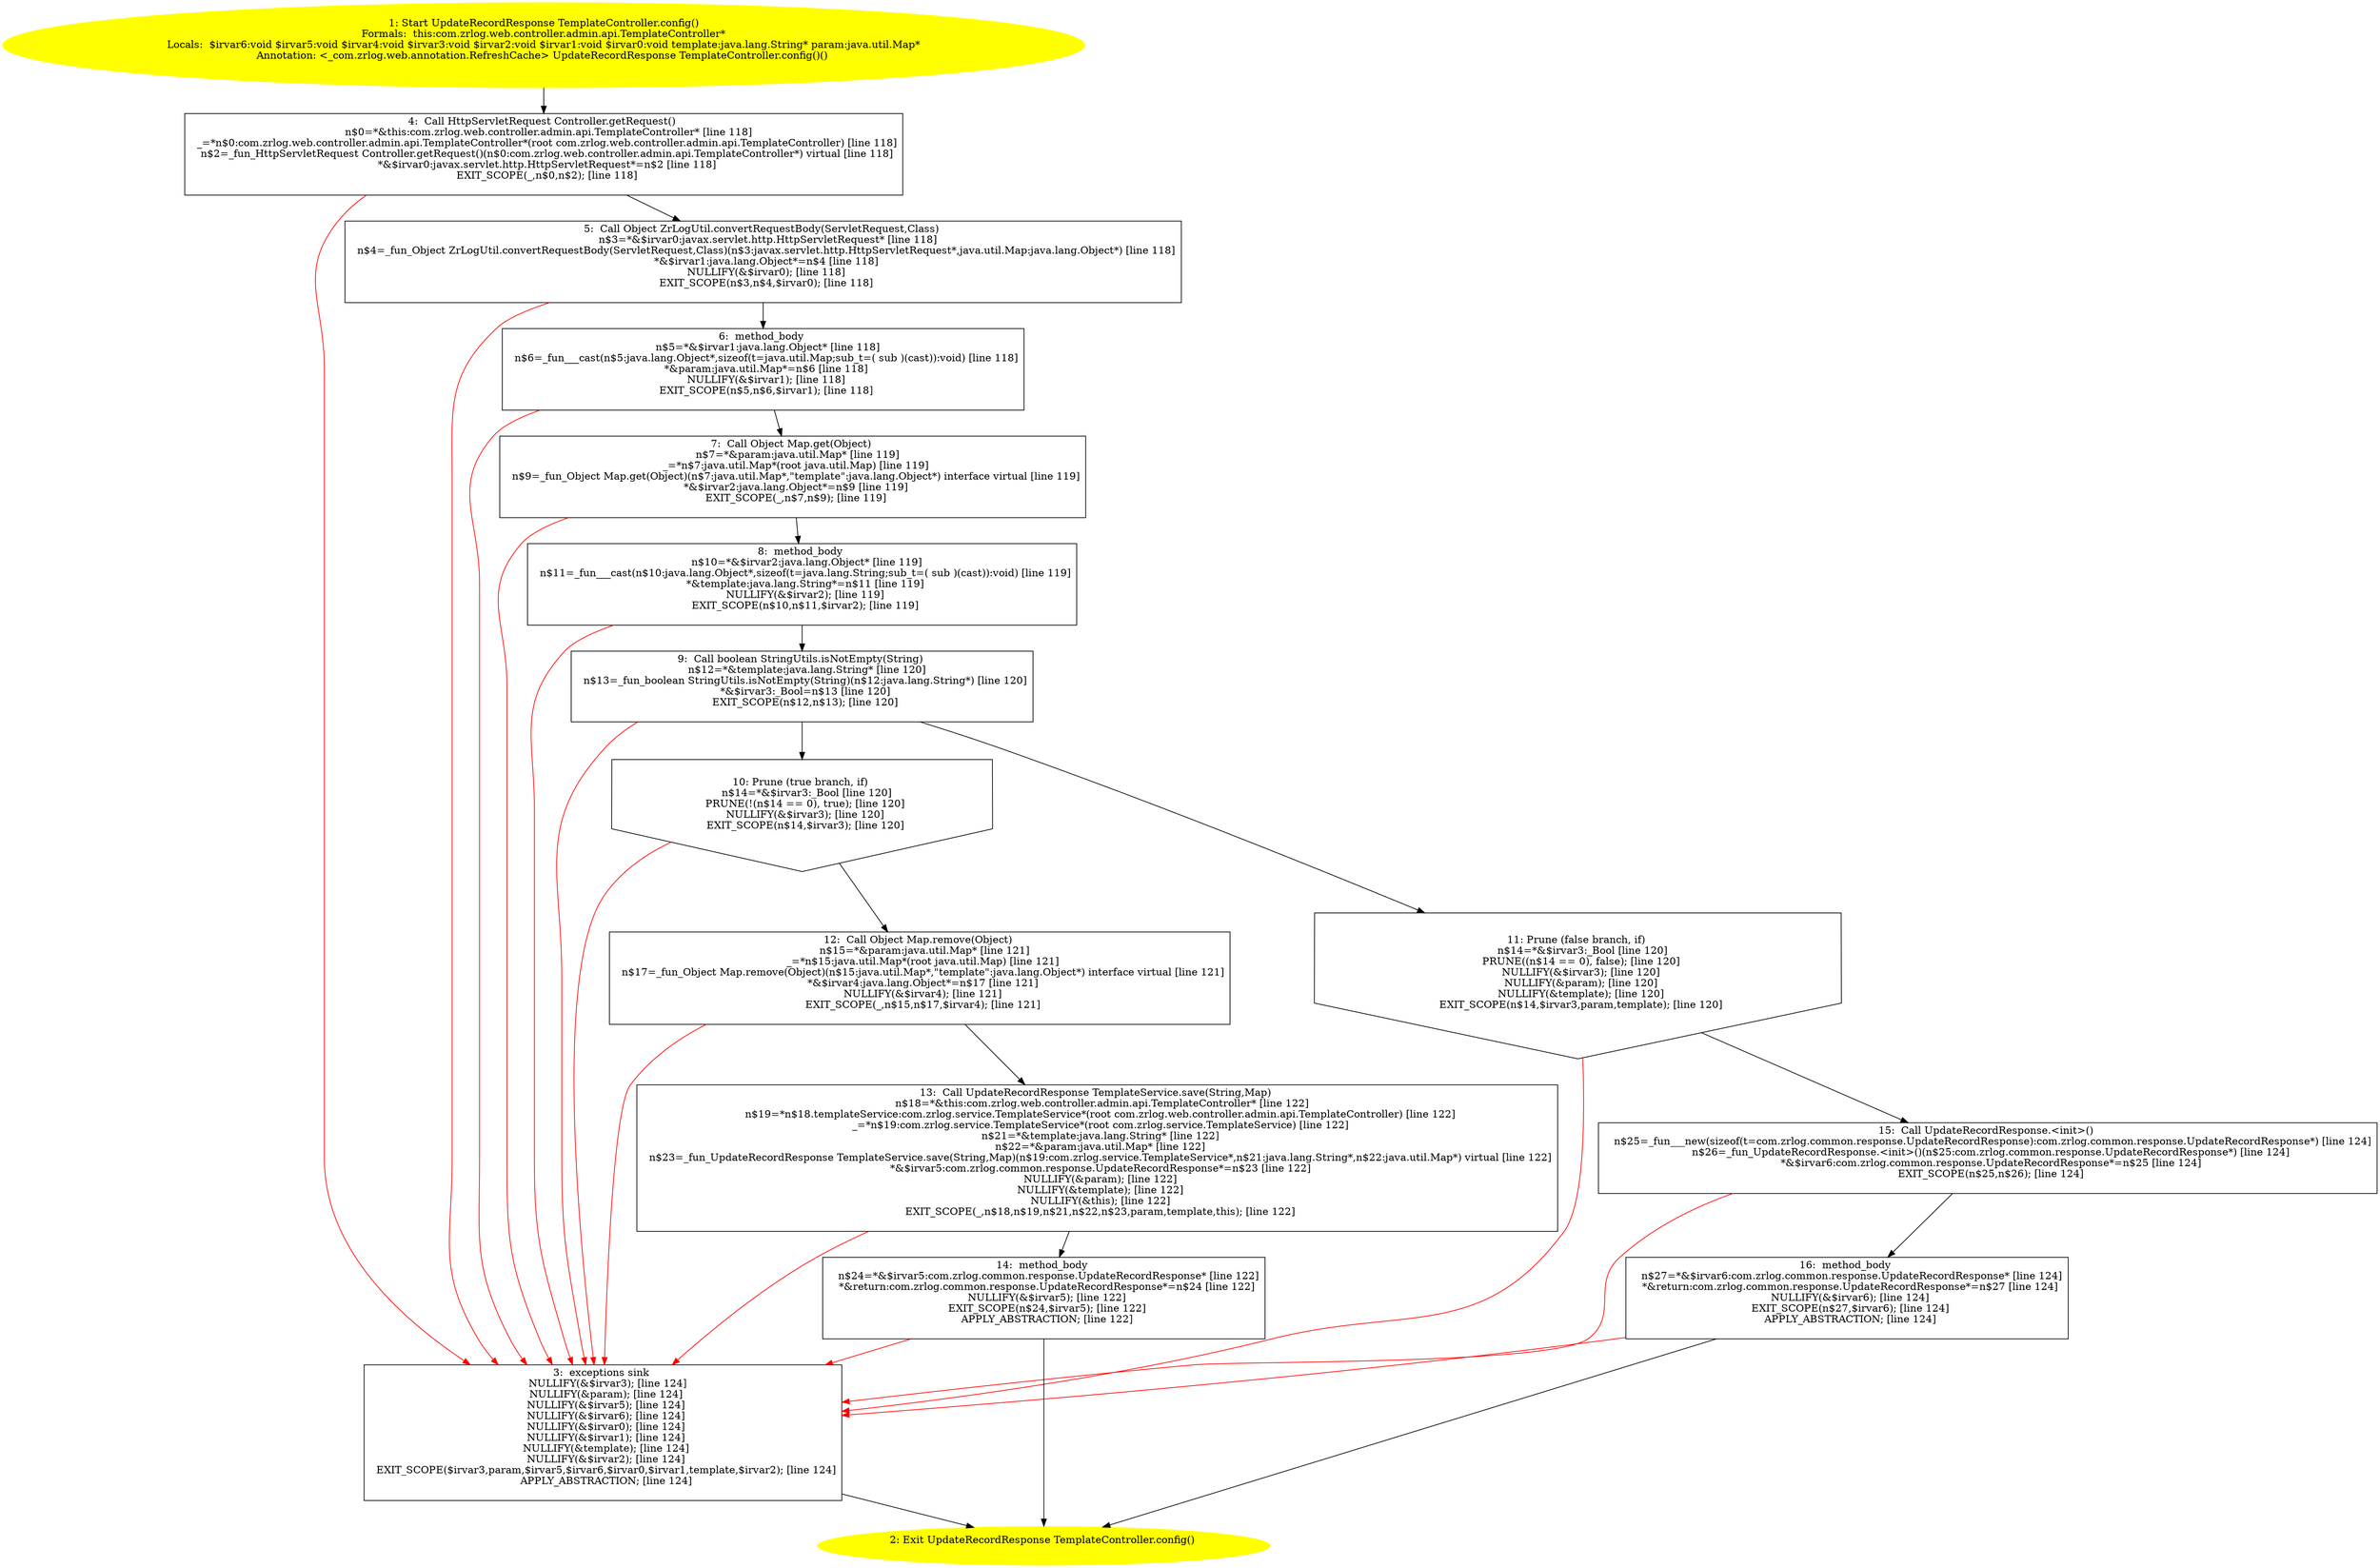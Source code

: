 /* @generated */
digraph cfg {
"com.zrlog.web.controller.admin.api.TemplateController.config():com.zrlog.common.response.UpdateRecor.e6c84313fe3f21c43548205c8472c6b4_1" [label="1: Start UpdateRecordResponse TemplateController.config()\nFormals:  this:com.zrlog.web.controller.admin.api.TemplateController*\nLocals:  $irvar6:void $irvar5:void $irvar4:void $irvar3:void $irvar2:void $irvar1:void $irvar0:void template:java.lang.String* param:java.util.Map*\nAnnotation: <_com.zrlog.web.annotation.RefreshCache> UpdateRecordResponse TemplateController.config()() \n  " color=yellow style=filled]
	

	 "com.zrlog.web.controller.admin.api.TemplateController.config():com.zrlog.common.response.UpdateRecor.e6c84313fe3f21c43548205c8472c6b4_1" -> "com.zrlog.web.controller.admin.api.TemplateController.config():com.zrlog.common.response.UpdateRecor.e6c84313fe3f21c43548205c8472c6b4_4" ;
"com.zrlog.web.controller.admin.api.TemplateController.config():com.zrlog.common.response.UpdateRecor.e6c84313fe3f21c43548205c8472c6b4_2" [label="2: Exit UpdateRecordResponse TemplateController.config() \n  " color=yellow style=filled]
	

"com.zrlog.web.controller.admin.api.TemplateController.config():com.zrlog.common.response.UpdateRecor.e6c84313fe3f21c43548205c8472c6b4_3" [label="3:  exceptions sink \n   NULLIFY(&$irvar3); [line 124]\n  NULLIFY(&param); [line 124]\n  NULLIFY(&$irvar5); [line 124]\n  NULLIFY(&$irvar6); [line 124]\n  NULLIFY(&$irvar0); [line 124]\n  NULLIFY(&$irvar1); [line 124]\n  NULLIFY(&template); [line 124]\n  NULLIFY(&$irvar2); [line 124]\n  EXIT_SCOPE($irvar3,param,$irvar5,$irvar6,$irvar0,$irvar1,template,$irvar2); [line 124]\n  APPLY_ABSTRACTION; [line 124]\n " shape="box"]
	

	 "com.zrlog.web.controller.admin.api.TemplateController.config():com.zrlog.common.response.UpdateRecor.e6c84313fe3f21c43548205c8472c6b4_3" -> "com.zrlog.web.controller.admin.api.TemplateController.config():com.zrlog.common.response.UpdateRecor.e6c84313fe3f21c43548205c8472c6b4_2" ;
"com.zrlog.web.controller.admin.api.TemplateController.config():com.zrlog.common.response.UpdateRecor.e6c84313fe3f21c43548205c8472c6b4_4" [label="4:  Call HttpServletRequest Controller.getRequest() \n   n$0=*&this:com.zrlog.web.controller.admin.api.TemplateController* [line 118]\n  _=*n$0:com.zrlog.web.controller.admin.api.TemplateController*(root com.zrlog.web.controller.admin.api.TemplateController) [line 118]\n  n$2=_fun_HttpServletRequest Controller.getRequest()(n$0:com.zrlog.web.controller.admin.api.TemplateController*) virtual [line 118]\n  *&$irvar0:javax.servlet.http.HttpServletRequest*=n$2 [line 118]\n  EXIT_SCOPE(_,n$0,n$2); [line 118]\n " shape="box"]
	

	 "com.zrlog.web.controller.admin.api.TemplateController.config():com.zrlog.common.response.UpdateRecor.e6c84313fe3f21c43548205c8472c6b4_4" -> "com.zrlog.web.controller.admin.api.TemplateController.config():com.zrlog.common.response.UpdateRecor.e6c84313fe3f21c43548205c8472c6b4_5" ;
	 "com.zrlog.web.controller.admin.api.TemplateController.config():com.zrlog.common.response.UpdateRecor.e6c84313fe3f21c43548205c8472c6b4_4" -> "com.zrlog.web.controller.admin.api.TemplateController.config():com.zrlog.common.response.UpdateRecor.e6c84313fe3f21c43548205c8472c6b4_3" [color="red" ];
"com.zrlog.web.controller.admin.api.TemplateController.config():com.zrlog.common.response.UpdateRecor.e6c84313fe3f21c43548205c8472c6b4_5" [label="5:  Call Object ZrLogUtil.convertRequestBody(ServletRequest,Class) \n   n$3=*&$irvar0:javax.servlet.http.HttpServletRequest* [line 118]\n  n$4=_fun_Object ZrLogUtil.convertRequestBody(ServletRequest,Class)(n$3:javax.servlet.http.HttpServletRequest*,java.util.Map:java.lang.Object*) [line 118]\n  *&$irvar1:java.lang.Object*=n$4 [line 118]\n  NULLIFY(&$irvar0); [line 118]\n  EXIT_SCOPE(n$3,n$4,$irvar0); [line 118]\n " shape="box"]
	

	 "com.zrlog.web.controller.admin.api.TemplateController.config():com.zrlog.common.response.UpdateRecor.e6c84313fe3f21c43548205c8472c6b4_5" -> "com.zrlog.web.controller.admin.api.TemplateController.config():com.zrlog.common.response.UpdateRecor.e6c84313fe3f21c43548205c8472c6b4_6" ;
	 "com.zrlog.web.controller.admin.api.TemplateController.config():com.zrlog.common.response.UpdateRecor.e6c84313fe3f21c43548205c8472c6b4_5" -> "com.zrlog.web.controller.admin.api.TemplateController.config():com.zrlog.common.response.UpdateRecor.e6c84313fe3f21c43548205c8472c6b4_3" [color="red" ];
"com.zrlog.web.controller.admin.api.TemplateController.config():com.zrlog.common.response.UpdateRecor.e6c84313fe3f21c43548205c8472c6b4_6" [label="6:  method_body \n   n$5=*&$irvar1:java.lang.Object* [line 118]\n  n$6=_fun___cast(n$5:java.lang.Object*,sizeof(t=java.util.Map;sub_t=( sub )(cast)):void) [line 118]\n  *&param:java.util.Map*=n$6 [line 118]\n  NULLIFY(&$irvar1); [line 118]\n  EXIT_SCOPE(n$5,n$6,$irvar1); [line 118]\n " shape="box"]
	

	 "com.zrlog.web.controller.admin.api.TemplateController.config():com.zrlog.common.response.UpdateRecor.e6c84313fe3f21c43548205c8472c6b4_6" -> "com.zrlog.web.controller.admin.api.TemplateController.config():com.zrlog.common.response.UpdateRecor.e6c84313fe3f21c43548205c8472c6b4_7" ;
	 "com.zrlog.web.controller.admin.api.TemplateController.config():com.zrlog.common.response.UpdateRecor.e6c84313fe3f21c43548205c8472c6b4_6" -> "com.zrlog.web.controller.admin.api.TemplateController.config():com.zrlog.common.response.UpdateRecor.e6c84313fe3f21c43548205c8472c6b4_3" [color="red" ];
"com.zrlog.web.controller.admin.api.TemplateController.config():com.zrlog.common.response.UpdateRecor.e6c84313fe3f21c43548205c8472c6b4_7" [label="7:  Call Object Map.get(Object) \n   n$7=*&param:java.util.Map* [line 119]\n  _=*n$7:java.util.Map*(root java.util.Map) [line 119]\n  n$9=_fun_Object Map.get(Object)(n$7:java.util.Map*,\"template\":java.lang.Object*) interface virtual [line 119]\n  *&$irvar2:java.lang.Object*=n$9 [line 119]\n  EXIT_SCOPE(_,n$7,n$9); [line 119]\n " shape="box"]
	

	 "com.zrlog.web.controller.admin.api.TemplateController.config():com.zrlog.common.response.UpdateRecor.e6c84313fe3f21c43548205c8472c6b4_7" -> "com.zrlog.web.controller.admin.api.TemplateController.config():com.zrlog.common.response.UpdateRecor.e6c84313fe3f21c43548205c8472c6b4_8" ;
	 "com.zrlog.web.controller.admin.api.TemplateController.config():com.zrlog.common.response.UpdateRecor.e6c84313fe3f21c43548205c8472c6b4_7" -> "com.zrlog.web.controller.admin.api.TemplateController.config():com.zrlog.common.response.UpdateRecor.e6c84313fe3f21c43548205c8472c6b4_3" [color="red" ];
"com.zrlog.web.controller.admin.api.TemplateController.config():com.zrlog.common.response.UpdateRecor.e6c84313fe3f21c43548205c8472c6b4_8" [label="8:  method_body \n   n$10=*&$irvar2:java.lang.Object* [line 119]\n  n$11=_fun___cast(n$10:java.lang.Object*,sizeof(t=java.lang.String;sub_t=( sub )(cast)):void) [line 119]\n  *&template:java.lang.String*=n$11 [line 119]\n  NULLIFY(&$irvar2); [line 119]\n  EXIT_SCOPE(n$10,n$11,$irvar2); [line 119]\n " shape="box"]
	

	 "com.zrlog.web.controller.admin.api.TemplateController.config():com.zrlog.common.response.UpdateRecor.e6c84313fe3f21c43548205c8472c6b4_8" -> "com.zrlog.web.controller.admin.api.TemplateController.config():com.zrlog.common.response.UpdateRecor.e6c84313fe3f21c43548205c8472c6b4_9" ;
	 "com.zrlog.web.controller.admin.api.TemplateController.config():com.zrlog.common.response.UpdateRecor.e6c84313fe3f21c43548205c8472c6b4_8" -> "com.zrlog.web.controller.admin.api.TemplateController.config():com.zrlog.common.response.UpdateRecor.e6c84313fe3f21c43548205c8472c6b4_3" [color="red" ];
"com.zrlog.web.controller.admin.api.TemplateController.config():com.zrlog.common.response.UpdateRecor.e6c84313fe3f21c43548205c8472c6b4_9" [label="9:  Call boolean StringUtils.isNotEmpty(String) \n   n$12=*&template:java.lang.String* [line 120]\n  n$13=_fun_boolean StringUtils.isNotEmpty(String)(n$12:java.lang.String*) [line 120]\n  *&$irvar3:_Bool=n$13 [line 120]\n  EXIT_SCOPE(n$12,n$13); [line 120]\n " shape="box"]
	

	 "com.zrlog.web.controller.admin.api.TemplateController.config():com.zrlog.common.response.UpdateRecor.e6c84313fe3f21c43548205c8472c6b4_9" -> "com.zrlog.web.controller.admin.api.TemplateController.config():com.zrlog.common.response.UpdateRecor.e6c84313fe3f21c43548205c8472c6b4_10" ;
	 "com.zrlog.web.controller.admin.api.TemplateController.config():com.zrlog.common.response.UpdateRecor.e6c84313fe3f21c43548205c8472c6b4_9" -> "com.zrlog.web.controller.admin.api.TemplateController.config():com.zrlog.common.response.UpdateRecor.e6c84313fe3f21c43548205c8472c6b4_11" ;
	 "com.zrlog.web.controller.admin.api.TemplateController.config():com.zrlog.common.response.UpdateRecor.e6c84313fe3f21c43548205c8472c6b4_9" -> "com.zrlog.web.controller.admin.api.TemplateController.config():com.zrlog.common.response.UpdateRecor.e6c84313fe3f21c43548205c8472c6b4_3" [color="red" ];
"com.zrlog.web.controller.admin.api.TemplateController.config():com.zrlog.common.response.UpdateRecor.e6c84313fe3f21c43548205c8472c6b4_10" [label="10: Prune (true branch, if) \n   n$14=*&$irvar3:_Bool [line 120]\n  PRUNE(!(n$14 == 0), true); [line 120]\n  NULLIFY(&$irvar3); [line 120]\n  EXIT_SCOPE(n$14,$irvar3); [line 120]\n " shape="invhouse"]
	

	 "com.zrlog.web.controller.admin.api.TemplateController.config():com.zrlog.common.response.UpdateRecor.e6c84313fe3f21c43548205c8472c6b4_10" -> "com.zrlog.web.controller.admin.api.TemplateController.config():com.zrlog.common.response.UpdateRecor.e6c84313fe3f21c43548205c8472c6b4_12" ;
	 "com.zrlog.web.controller.admin.api.TemplateController.config():com.zrlog.common.response.UpdateRecor.e6c84313fe3f21c43548205c8472c6b4_10" -> "com.zrlog.web.controller.admin.api.TemplateController.config():com.zrlog.common.response.UpdateRecor.e6c84313fe3f21c43548205c8472c6b4_3" [color="red" ];
"com.zrlog.web.controller.admin.api.TemplateController.config():com.zrlog.common.response.UpdateRecor.e6c84313fe3f21c43548205c8472c6b4_11" [label="11: Prune (false branch, if) \n   n$14=*&$irvar3:_Bool [line 120]\n  PRUNE((n$14 == 0), false); [line 120]\n  NULLIFY(&$irvar3); [line 120]\n  NULLIFY(&param); [line 120]\n  NULLIFY(&template); [line 120]\n  EXIT_SCOPE(n$14,$irvar3,param,template); [line 120]\n " shape="invhouse"]
	

	 "com.zrlog.web.controller.admin.api.TemplateController.config():com.zrlog.common.response.UpdateRecor.e6c84313fe3f21c43548205c8472c6b4_11" -> "com.zrlog.web.controller.admin.api.TemplateController.config():com.zrlog.common.response.UpdateRecor.e6c84313fe3f21c43548205c8472c6b4_15" ;
	 "com.zrlog.web.controller.admin.api.TemplateController.config():com.zrlog.common.response.UpdateRecor.e6c84313fe3f21c43548205c8472c6b4_11" -> "com.zrlog.web.controller.admin.api.TemplateController.config():com.zrlog.common.response.UpdateRecor.e6c84313fe3f21c43548205c8472c6b4_3" [color="red" ];
"com.zrlog.web.controller.admin.api.TemplateController.config():com.zrlog.common.response.UpdateRecor.e6c84313fe3f21c43548205c8472c6b4_12" [label="12:  Call Object Map.remove(Object) \n   n$15=*&param:java.util.Map* [line 121]\n  _=*n$15:java.util.Map*(root java.util.Map) [line 121]\n  n$17=_fun_Object Map.remove(Object)(n$15:java.util.Map*,\"template\":java.lang.Object*) interface virtual [line 121]\n  *&$irvar4:java.lang.Object*=n$17 [line 121]\n  NULLIFY(&$irvar4); [line 121]\n  EXIT_SCOPE(_,n$15,n$17,$irvar4); [line 121]\n " shape="box"]
	

	 "com.zrlog.web.controller.admin.api.TemplateController.config():com.zrlog.common.response.UpdateRecor.e6c84313fe3f21c43548205c8472c6b4_12" -> "com.zrlog.web.controller.admin.api.TemplateController.config():com.zrlog.common.response.UpdateRecor.e6c84313fe3f21c43548205c8472c6b4_13" ;
	 "com.zrlog.web.controller.admin.api.TemplateController.config():com.zrlog.common.response.UpdateRecor.e6c84313fe3f21c43548205c8472c6b4_12" -> "com.zrlog.web.controller.admin.api.TemplateController.config():com.zrlog.common.response.UpdateRecor.e6c84313fe3f21c43548205c8472c6b4_3" [color="red" ];
"com.zrlog.web.controller.admin.api.TemplateController.config():com.zrlog.common.response.UpdateRecor.e6c84313fe3f21c43548205c8472c6b4_13" [label="13:  Call UpdateRecordResponse TemplateService.save(String,Map) \n   n$18=*&this:com.zrlog.web.controller.admin.api.TemplateController* [line 122]\n  n$19=*n$18.templateService:com.zrlog.service.TemplateService*(root com.zrlog.web.controller.admin.api.TemplateController) [line 122]\n  _=*n$19:com.zrlog.service.TemplateService*(root com.zrlog.service.TemplateService) [line 122]\n  n$21=*&template:java.lang.String* [line 122]\n  n$22=*&param:java.util.Map* [line 122]\n  n$23=_fun_UpdateRecordResponse TemplateService.save(String,Map)(n$19:com.zrlog.service.TemplateService*,n$21:java.lang.String*,n$22:java.util.Map*) virtual [line 122]\n  *&$irvar5:com.zrlog.common.response.UpdateRecordResponse*=n$23 [line 122]\n  NULLIFY(&param); [line 122]\n  NULLIFY(&template); [line 122]\n  NULLIFY(&this); [line 122]\n  EXIT_SCOPE(_,n$18,n$19,n$21,n$22,n$23,param,template,this); [line 122]\n " shape="box"]
	

	 "com.zrlog.web.controller.admin.api.TemplateController.config():com.zrlog.common.response.UpdateRecor.e6c84313fe3f21c43548205c8472c6b4_13" -> "com.zrlog.web.controller.admin.api.TemplateController.config():com.zrlog.common.response.UpdateRecor.e6c84313fe3f21c43548205c8472c6b4_14" ;
	 "com.zrlog.web.controller.admin.api.TemplateController.config():com.zrlog.common.response.UpdateRecor.e6c84313fe3f21c43548205c8472c6b4_13" -> "com.zrlog.web.controller.admin.api.TemplateController.config():com.zrlog.common.response.UpdateRecor.e6c84313fe3f21c43548205c8472c6b4_3" [color="red" ];
"com.zrlog.web.controller.admin.api.TemplateController.config():com.zrlog.common.response.UpdateRecor.e6c84313fe3f21c43548205c8472c6b4_14" [label="14:  method_body \n   n$24=*&$irvar5:com.zrlog.common.response.UpdateRecordResponse* [line 122]\n  *&return:com.zrlog.common.response.UpdateRecordResponse*=n$24 [line 122]\n  NULLIFY(&$irvar5); [line 122]\n  EXIT_SCOPE(n$24,$irvar5); [line 122]\n  APPLY_ABSTRACTION; [line 122]\n " shape="box"]
	

	 "com.zrlog.web.controller.admin.api.TemplateController.config():com.zrlog.common.response.UpdateRecor.e6c84313fe3f21c43548205c8472c6b4_14" -> "com.zrlog.web.controller.admin.api.TemplateController.config():com.zrlog.common.response.UpdateRecor.e6c84313fe3f21c43548205c8472c6b4_2" ;
	 "com.zrlog.web.controller.admin.api.TemplateController.config():com.zrlog.common.response.UpdateRecor.e6c84313fe3f21c43548205c8472c6b4_14" -> "com.zrlog.web.controller.admin.api.TemplateController.config():com.zrlog.common.response.UpdateRecor.e6c84313fe3f21c43548205c8472c6b4_3" [color="red" ];
"com.zrlog.web.controller.admin.api.TemplateController.config():com.zrlog.common.response.UpdateRecor.e6c84313fe3f21c43548205c8472c6b4_15" [label="15:  Call UpdateRecordResponse.<init>() \n   n$25=_fun___new(sizeof(t=com.zrlog.common.response.UpdateRecordResponse):com.zrlog.common.response.UpdateRecordResponse*) [line 124]\n  n$26=_fun_UpdateRecordResponse.<init>()(n$25:com.zrlog.common.response.UpdateRecordResponse*) [line 124]\n  *&$irvar6:com.zrlog.common.response.UpdateRecordResponse*=n$25 [line 124]\n  EXIT_SCOPE(n$25,n$26); [line 124]\n " shape="box"]
	

	 "com.zrlog.web.controller.admin.api.TemplateController.config():com.zrlog.common.response.UpdateRecor.e6c84313fe3f21c43548205c8472c6b4_15" -> "com.zrlog.web.controller.admin.api.TemplateController.config():com.zrlog.common.response.UpdateRecor.e6c84313fe3f21c43548205c8472c6b4_16" ;
	 "com.zrlog.web.controller.admin.api.TemplateController.config():com.zrlog.common.response.UpdateRecor.e6c84313fe3f21c43548205c8472c6b4_15" -> "com.zrlog.web.controller.admin.api.TemplateController.config():com.zrlog.common.response.UpdateRecor.e6c84313fe3f21c43548205c8472c6b4_3" [color="red" ];
"com.zrlog.web.controller.admin.api.TemplateController.config():com.zrlog.common.response.UpdateRecor.e6c84313fe3f21c43548205c8472c6b4_16" [label="16:  method_body \n   n$27=*&$irvar6:com.zrlog.common.response.UpdateRecordResponse* [line 124]\n  *&return:com.zrlog.common.response.UpdateRecordResponse*=n$27 [line 124]\n  NULLIFY(&$irvar6); [line 124]\n  EXIT_SCOPE(n$27,$irvar6); [line 124]\n  APPLY_ABSTRACTION; [line 124]\n " shape="box"]
	

	 "com.zrlog.web.controller.admin.api.TemplateController.config():com.zrlog.common.response.UpdateRecor.e6c84313fe3f21c43548205c8472c6b4_16" -> "com.zrlog.web.controller.admin.api.TemplateController.config():com.zrlog.common.response.UpdateRecor.e6c84313fe3f21c43548205c8472c6b4_2" ;
	 "com.zrlog.web.controller.admin.api.TemplateController.config():com.zrlog.common.response.UpdateRecor.e6c84313fe3f21c43548205c8472c6b4_16" -> "com.zrlog.web.controller.admin.api.TemplateController.config():com.zrlog.common.response.UpdateRecor.e6c84313fe3f21c43548205c8472c6b4_3" [color="red" ];
}
